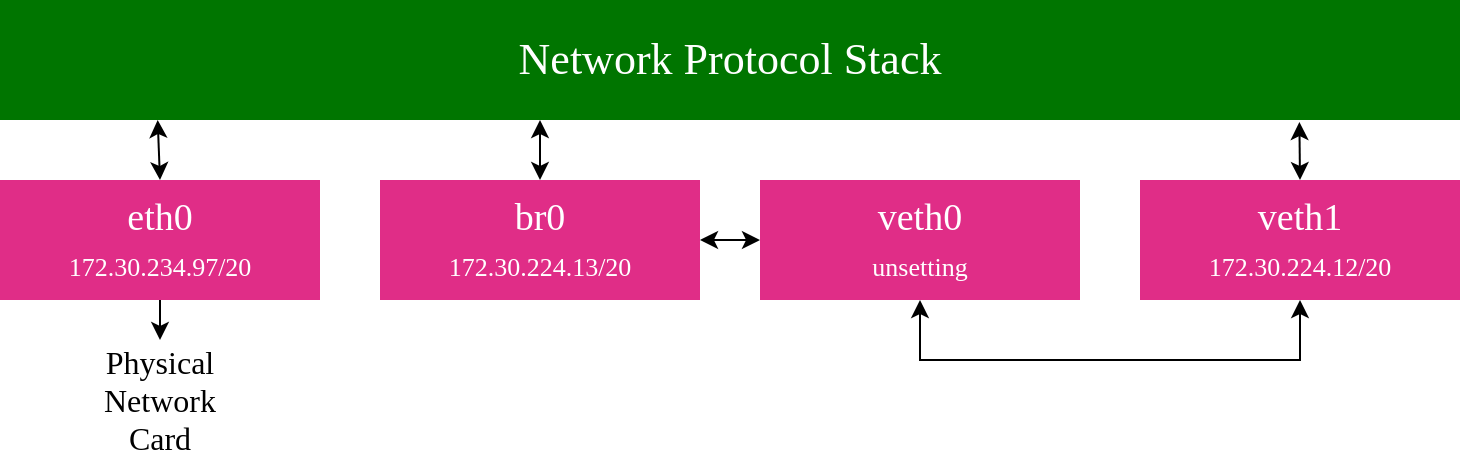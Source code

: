 <mxfile version="14.6.13" type="device"><diagram id="U-MPZs6mRknSjfYZwybX" name="第 1 页"><mxGraphModel dx="1106" dy="997" grid="1" gridSize="10" guides="1" tooltips="1" connect="1" arrows="1" fold="1" page="1" pageScale="1" pageWidth="827" pageHeight="1169" math="0" shadow="0"><root><mxCell id="0"/><mxCell id="1" parent="0"/><mxCell id="M8m-KU-drYiSUetpFVT5-1" value="Network Protocol Stack" style="rounded=0;whiteSpace=wrap;html=1;fontSize=22;fontFamily=Comic Sans MS;fillColor=#007500;fontColor=#FFFFFF;strokeColor=none;" parent="1" vertex="1"><mxGeometry x="280" y="220" width="730" height="60" as="geometry"/></mxCell><mxCell id="M8m-KU-drYiSUetpFVT5-2" value="eth0&lt;br&gt;&lt;font style=&quot;font-size: 13px&quot;&gt;172.30.234.97/20&lt;/font&gt;" style="rounded=0;whiteSpace=wrap;html=1;fontFamily=Comic Sans MS;fontSize=19;fontColor=#FFFFFF;strokeColor=none;fillColor=#E02D87;" parent="1" vertex="1"><mxGeometry x="280" y="310" width="160" height="60" as="geometry"/></mxCell><mxCell id="M8m-KU-drYiSUetpFVT5-6" value="Physical Network Card" style="text;html=1;strokeColor=none;fillColor=none;align=center;verticalAlign=middle;whiteSpace=wrap;rounded=0;fontFamily=Comic Sans MS;fontSize=16;fontColor=#000000;" parent="1" vertex="1"><mxGeometry x="315" y="390" width="90" height="60" as="geometry"/></mxCell><mxCell id="M8m-KU-drYiSUetpFVT5-7" value="br0&lt;br&gt;&lt;span style=&quot;font-size: 13px&quot;&gt;172.30.224.13/20&lt;/span&gt;" style="rounded=0;whiteSpace=wrap;html=1;fontFamily=Comic Sans MS;fontSize=19;fontColor=#FFFFFF;strokeColor=none;fillColor=#E02D87;" parent="1" vertex="1"><mxGeometry x="470" y="310" width="160" height="60" as="geometry"/></mxCell><mxCell id="7hjiFfcGpnKgONiarjME-2" value="" style="endArrow=classic;html=1;rounded=0;exitX=0.5;exitY=1;exitDx=0;exitDy=0;entryX=0.5;entryY=0;entryDx=0;entryDy=0;" parent="1" source="M8m-KU-drYiSUetpFVT5-2" target="M8m-KU-drYiSUetpFVT5-6" edge="1"><mxGeometry width="50" height="50" relative="1" as="geometry"><mxPoint x="379.41" y="410.0" as="sourcePoint"/><mxPoint x="379" y="400" as="targetPoint"/></mxGeometry></mxCell><mxCell id="7hjiFfcGpnKgONiarjME-4" value="veth0&lt;br&gt;&lt;span style=&quot;font-size: 13px&quot;&gt;unsetting&lt;/span&gt;" style="rounded=0;whiteSpace=wrap;html=1;fontFamily=Comic Sans MS;fontSize=19;fontColor=#FFFFFF;strokeColor=none;fillColor=#E02D87;" parent="1" vertex="1"><mxGeometry x="660" y="310" width="160" height="60" as="geometry"/></mxCell><mxCell id="7hjiFfcGpnKgONiarjME-6" value="veth1&lt;br&gt;&lt;font style=&quot;font-size: 13px&quot;&gt;172.30.224.12/20&lt;/font&gt;" style="rounded=0;whiteSpace=wrap;html=1;fontFamily=Comic Sans MS;fontSize=19;fontColor=#FFFFFF;strokeColor=none;fillColor=#E02D87;" parent="1" vertex="1"><mxGeometry x="850" y="310" width="160" height="60" as="geometry"/></mxCell><mxCell id="7hjiFfcGpnKgONiarjME-8" value="" style="endArrow=classic;startArrow=classic;html=1;rounded=0;exitX=0.5;exitY=0;exitDx=0;exitDy=0;entryX=0.108;entryY=1;entryDx=0;entryDy=0;entryPerimeter=0;" parent="1" source="M8m-KU-drYiSUetpFVT5-2" edge="1" target="M8m-KU-drYiSUetpFVT5-1"><mxGeometry width="50" height="50" relative="1" as="geometry"><mxPoint x="379" y="350" as="sourcePoint"/><mxPoint x="379.41" y="280" as="targetPoint"/></mxGeometry></mxCell><mxCell id="7hjiFfcGpnKgONiarjME-9" value="" style="endArrow=classic;startArrow=classic;html=1;rounded=0;exitX=0.5;exitY=0;exitDx=0;exitDy=0;" parent="1" source="M8m-KU-drYiSUetpFVT5-7" edge="1"><mxGeometry width="50" height="50" relative="1" as="geometry"><mxPoint x="539.41" y="350" as="sourcePoint"/><mxPoint x="550" y="280" as="targetPoint"/></mxGeometry></mxCell><mxCell id="7hjiFfcGpnKgONiarjME-10" value="" style="endArrow=classic;startArrow=classic;html=1;rounded=0;exitX=0.5;exitY=0;exitDx=0;exitDy=0;entryX=0.89;entryY=1.017;entryDx=0;entryDy=0;entryPerimeter=0;" parent="1" source="7hjiFfcGpnKgONiarjME-6" edge="1" target="M8m-KU-drYiSUetpFVT5-1"><mxGeometry width="50" height="50" relative="1" as="geometry"><mxPoint x="859.41" y="350" as="sourcePoint"/><mxPoint x="859.82" y="280" as="targetPoint"/></mxGeometry></mxCell><mxCell id="7hjiFfcGpnKgONiarjME-11" value="" style="endArrow=classic;startArrow=classic;html=1;rounded=0;fontSize=13;exitX=1;exitY=0.5;exitDx=0;exitDy=0;entryX=0;entryY=0.5;entryDx=0;entryDy=0;" parent="1" source="M8m-KU-drYiSUetpFVT5-7" target="7hjiFfcGpnKgONiarjME-4" edge="1"><mxGeometry width="50" height="50" relative="1" as="geometry"><mxPoint x="640" y="590" as="sourcePoint"/><mxPoint x="690" y="540" as="targetPoint"/></mxGeometry></mxCell><mxCell id="7hjiFfcGpnKgONiarjME-12" value="" style="endArrow=classic;startArrow=classic;html=1;rounded=0;fontSize=13;exitX=0.5;exitY=1;exitDx=0;exitDy=0;entryX=0.5;entryY=1;entryDx=0;entryDy=0;" parent="1" source="7hjiFfcGpnKgONiarjME-4" target="7hjiFfcGpnKgONiarjME-6" edge="1"><mxGeometry width="50" height="50" relative="1" as="geometry"><mxPoint x="690" y="600" as="sourcePoint"/><mxPoint x="740" y="550" as="targetPoint"/><Array as="points"><mxPoint x="740" y="400"/><mxPoint x="930" y="400"/></Array></mxGeometry></mxCell></root></mxGraphModel></diagram></mxfile>